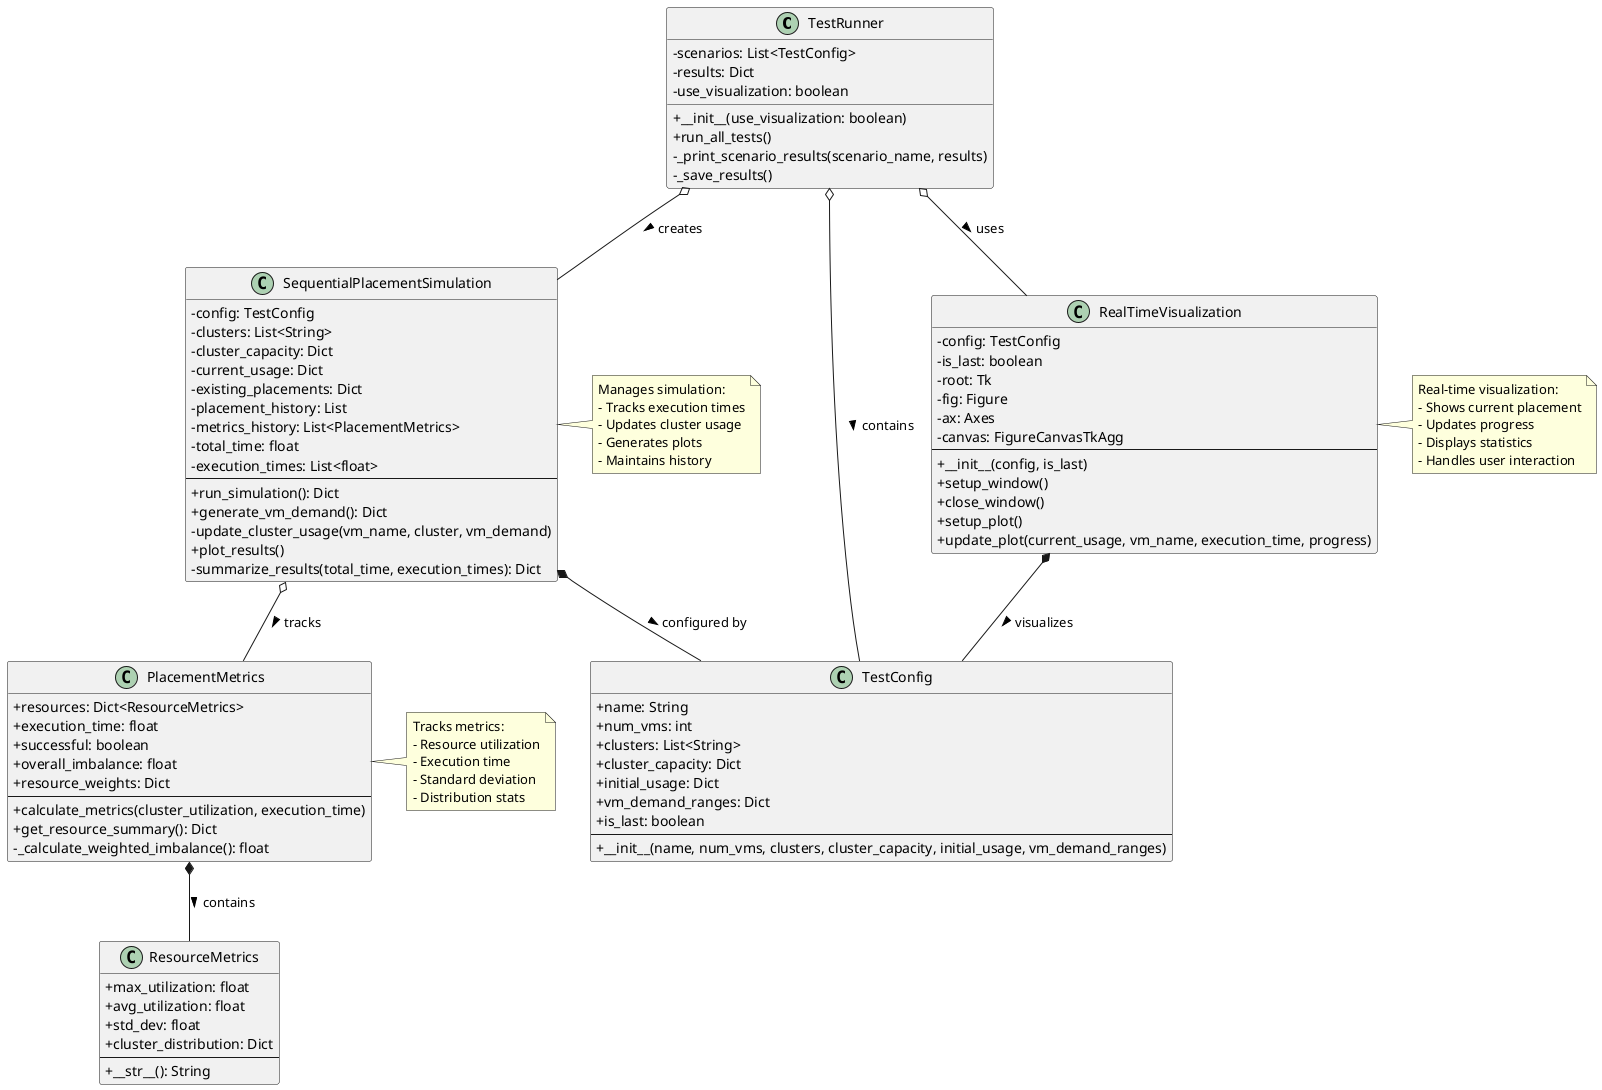 @startuml VM Placement Optimization

skinparam classAttributeIconSize 0

class TestRunner {
    - scenarios: List<TestConfig>
    - results: Dict
    - use_visualization: boolean
    + __init__(use_visualization: boolean)
    + run_all_tests()
    - _print_scenario_results(scenario_name, results)
    - _save_results()
}

class TestConfig {
    + name: String
    + num_vms: int
    + clusters: List<String>
    + cluster_capacity: Dict
    + initial_usage: Dict
    + vm_demand_ranges: Dict
    + is_last: boolean
    --
    + __init__(name, num_vms, clusters, cluster_capacity, initial_usage, vm_demand_ranges)
}

class SequentialPlacementSimulation {
    - config: TestConfig
    - clusters: List<String>
    - cluster_capacity: Dict
    - current_usage: Dict
    - existing_placements: Dict
    - placement_history: List
    - metrics_history: List<PlacementMetrics>
    - total_time: float
    - execution_times: List<float>
    --
    + run_simulation(): Dict
    + generate_vm_demand(): Dict
    - update_cluster_usage(vm_name, cluster, vm_demand)
    + plot_results()
    - summarize_results(total_time, execution_times): Dict
}

class RealTimeVisualization {
    - config: TestConfig
    - is_last: boolean
    - root: Tk
    - fig: Figure
    - ax: Axes
    - canvas: FigureCanvasTkAgg
    --
    + __init__(config, is_last)
    + setup_window()
    + close_window()
    + setup_plot()
    + update_plot(current_usage, vm_name, execution_time, progress)
}

class PlacementMetrics {
    + resources: Dict<ResourceMetrics>
    + execution_time: float
    + successful: boolean
    + overall_imbalance: float
    + resource_weights: Dict
    --
    + calculate_metrics(cluster_utilization, execution_time)
    + get_resource_summary(): Dict
    - _calculate_weighted_imbalance(): float
}

class ResourceMetrics {
    + max_utilization: float
    + avg_utilization: float
    + std_dev: float
    + cluster_distribution: Dict
    --
    + __str__(): String
}

TestRunner o-- TestConfig : contains >
TestRunner o-- SequentialPlacementSimulation : creates >
TestRunner o-- RealTimeVisualization : uses >
SequentialPlacementSimulation *-- TestConfig : configured by >
SequentialPlacementSimulation o-- PlacementMetrics : tracks >
PlacementMetrics *-- ResourceMetrics : contains >
RealTimeVisualization *-- TestConfig : visualizes >

note right of RealTimeVisualization
  Real-time visualization:
  - Shows current placement
  - Updates progress
  - Displays statistics
  - Handles user interaction
end note

note right of SequentialPlacementSimulation
  Manages simulation:
  - Tracks execution times
  - Updates cluster usage
  - Generates plots
  - Maintains history
end note

note right of PlacementMetrics
  Tracks metrics:
  - Resource utilization
  - Execution time
  - Standard deviation
  - Distribution stats
end note

@enduml
